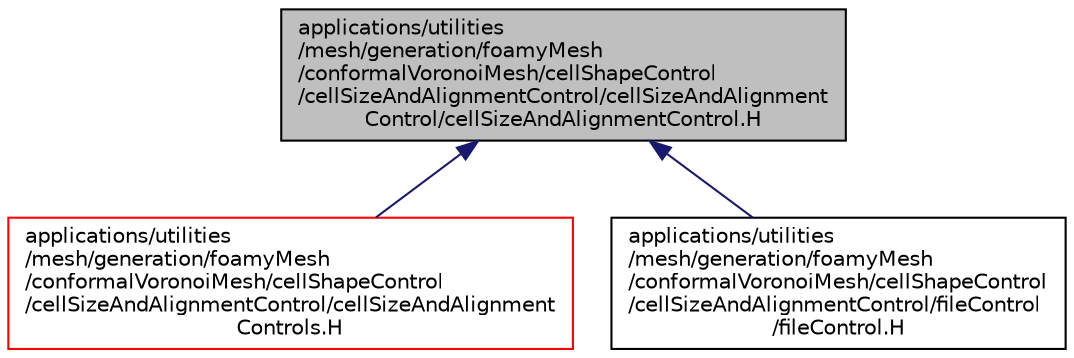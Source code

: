 digraph "applications/utilities/mesh/generation/foamyMesh/conformalVoronoiMesh/cellShapeControl/cellSizeAndAlignmentControl/cellSizeAndAlignmentControl/cellSizeAndAlignmentControl.H"
{
  bgcolor="transparent";
  edge [fontname="Helvetica",fontsize="10",labelfontname="Helvetica",labelfontsize="10"];
  node [fontname="Helvetica",fontsize="10",shape=record];
  Node1 [label="applications/utilities\l/mesh/generation/foamyMesh\l/conformalVoronoiMesh/cellShapeControl\l/cellSizeAndAlignmentControl/cellSizeAndAlignment\lControl/cellSizeAndAlignmentControl.H",height=0.2,width=0.4,color="black", fillcolor="grey75", style="filled", fontcolor="black"];
  Node1 -> Node2 [dir="back",color="midnightblue",fontsize="10",style="solid",fontname="Helvetica"];
  Node2 [label="applications/utilities\l/mesh/generation/foamyMesh\l/conformalVoronoiMesh/cellShapeControl\l/cellSizeAndAlignmentControl/cellSizeAndAlignment\lControls.H",height=0.2,width=0.4,color="red",URL="$a04139.html"];
  Node1 -> Node3 [dir="back",color="midnightblue",fontsize="10",style="solid",fontname="Helvetica"];
  Node3 [label="applications/utilities\l/mesh/generation/foamyMesh\l/conformalVoronoiMesh/cellShapeControl\l/cellSizeAndAlignmentControl/fileControl\l/fileControl.H",height=0.2,width=0.4,color="black",URL="$a04141.html"];
}

